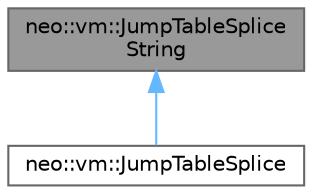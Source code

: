 digraph "neo::vm::JumpTableSpliceString"
{
 // LATEX_PDF_SIZE
  bgcolor="transparent";
  edge [fontname=Helvetica,fontsize=10,labelfontname=Helvetica,labelfontsize=10];
  node [fontname=Helvetica,fontsize=10,shape=box,height=0.2,width=0.4];
  Node1 [id="Node000001",label="neo::vm::JumpTableSplice\lString",height=0.2,width=0.4,color="gray40", fillcolor="grey60", style="filled", fontcolor="black",tooltip="String-related splice opcode handlers for the JumpTable."];
  Node1 -> Node2 [id="edge1_Node000001_Node000002",dir="back",color="steelblue1",style="solid",tooltip=" "];
  Node2 [id="Node000002",label="neo::vm::JumpTableSplice",height=0.2,width=0.4,color="gray40", fillcolor="white", style="filled",URL="$classneo_1_1vm_1_1_jump_table_splice.html",tooltip="Splice-related opcode handlers for the JumpTable."];
}
